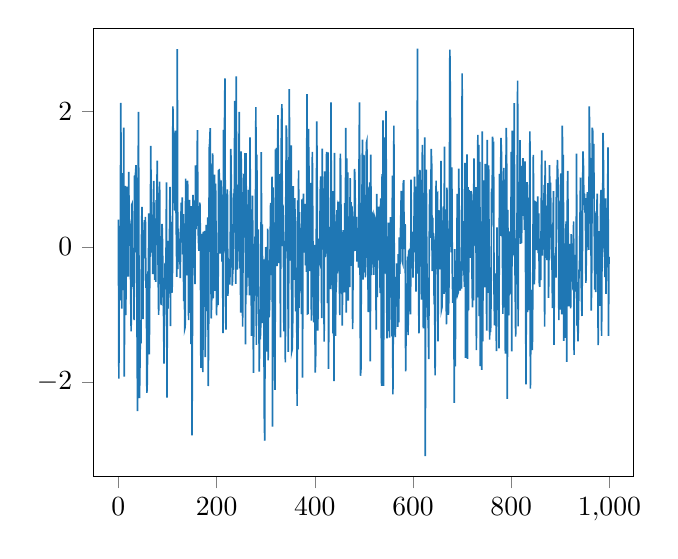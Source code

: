 % This file was created by matplotlib2tikz v0.6.17.
\begin{tikzpicture}

\definecolor{color0}{rgb}{0.122,0.467,0.706}

\begin{axis}[
xmin=-49.95, xmax=1048.95,
ymin=-3.399, ymax=3.235,
tick align=outside,
tick pos=left,
x grid style={white!69.02!black},
y grid style={white!69.02!black}
]
\addplot [semithick, color0, forget plot]
table {%
0 0.404
1 -1.951
2 0.255
3 -0.793
4 0.334
5 2.132
6 -0.322
7 -0.914
8 0.569
9 1.091
10 -0.641
11 1.764
12 -1.919
13 -0.373
14 0.902
15 -1.012
16 -0.36
17 -0.439
18 0.89
19 0.151
20 -0.439
21 1.111
22 0.37
23 0.251
24 0.344
25 -0.625
26 -1.252
27 0.619
28 0.637
29 -0.594
30 -0.014
31 -0.221
32 -1.086
33 1.059
34 -0.081
35 1.093
36 1.208
37 0.413
38 -1.23
39 -2.429
40 0.636
41 1.998
42 -0.553
43 -2.238
44 -1.722
45 -1.178
46 -1.429
47 0.05
48 0.591
49 -0.747
50 -1.071
51 0.106
52 0.171
53 0.396
54 -0.17
55 0.443
56 -0.608
57 -0.481
58 -2.162
59 -1.972
60 -0.363
61 -0.544
62 0.494
63 -1.59
64 -0.238
65 0.151
66 1.494
67 0.186
68 -0.087
69 0.353
70 -0.404
71 0.592
72 0.975
73 0.129
74 -0.49
75 0.256
76 -0.52
77 0.69
78 0.187
79 1.274
80 0.335
81 -0.374
82 -1.005
83 0.187
84 0.964
85 -0.43
86 -0.295
87 -0.862
88 -0.008
89 0.338
90 0.015
91 -0.741
92 -0.987
93 -1.727
94 -0.773
95 -0.244
96 -0.32
97 -0.17
98 0.953
99 -2.231
100 -0.185
101 -0.915
102 0.087
103 -0.693
104 0.04
105 0.886
106 -1.174
107 0.369
108 -0.519
109 -0.679
110 -0.52
111 2.079
112 1.518
113 1.185
114 0.737
115 0.537
116 1.718
117 0.817
118 0.189
119 -0.446
120 2.927
121 -0.331
122 0.27
123 0.077
124 -0.221
125 0.115
126 -0.463
127 0.241
128 0.654
129 0.061
130 0.733
131 -0.112
132 0.483
133 -0.803
134 0.348
135 -1.218
136 -1.188
137 1.008
138 -0.068
139 -0.421
140 -0.006
141 0.978
142 0.473
143 -1.083
144 -0.103
145 0.694
146 -0.978
147 0.31
148 -1.441
149 0.604
150 -2.791
151 -0.896
152 0.768
153 0.532
154 0.156
155 0.216
156 -0.551
157 1.205
158 0.264
159 0.379
160 1.023
161 1.727
162 0.407
163 0.109
164 -0.06
165 0.247
166 0.656
167 0.108
168 -1.792
169 0.049
170 0.192
171 -0.443
172 -1.855
173 0.226
174 -0.889
175 -0.746
176 0.235
177 -1.63
178 -0.429
179 0.326
180 -0.372
181 -0.95
182 0.436
183 -2.059
184 -0.997
185 1.457
186 1.543
187 1.758
188 0.55
189 -1.06
190 -0.786
191 0.422
192 1.382
193 -0.764
194 -0.294
195 -0.037
196 1.07
197 -0.651
198 0.937
199 0.058
200 -1.014
201 -0.249
202 -0.333
203 -0.863
204 1.127
205 1.133
206 0.972
207 -0.099
208 -0.049
209 0.985
210 0.32
211 -0.219
212 0.467
213 -1.278
214 1.731
215 0.943
216 1.702
217 2.491
218 -0.735
219 -1.224
220 0.149
221 0.402
222 0.849
223 -0.726
224 -0.195
225 -0.226
226 -0.337
227 -0.56
228 0.242
229 1.449
230 0.901
231 0.005
232 -0.573
233 -0.339
234 -0.327
235 0.791
236 0.678
237 2.159
238 1.715
239 -0.547
240 2.523
241 0.346
242 -0.336
243 -0.043
244 0.92
245 0.44
246 1.997
247 -0.32
248 0.743
249 -0.974
250 1.414
251 -0.83
252 0.809
253 -1.181
254 0.12
255 1.06
256 1.052
257 0.136
258 1.385
259 -1.444
260 1.385
261 -0.715
262 -0.206
263 -0.457
264 0.266
265 0.842
266 -0.294
267 -0.719
268 1.62
269 0.381
270 0.382
271 -1.316
272 -0.136
273 0.758
274 -0.028
275 -1.864
276 -0.803
277 -0.645
278 0.15
279 0.063
280 2.066
281 -1.452
282 1.365
283 -0.574
284 -0.737
285 0.26
286 -0.983
287 -1.847
288 -0.94
289 -1.369
290 -1.138
291 1.401
292 -0.734
293 0.332
294 -1.127
295 -0.524
296 -0.187
297 -2.453
298 -2.869
299 -0.633
300 -0.005
301 -0.212
302 -1.549
303 -1.271
304 0.27
305 -1.681
306 -0.201
307 -1.044
308 -0.86
309 0.035
310 0.652
311 -0.283
312 -0.419
313 1.039
314 -2.661
315 0.879
316 0.163
317 -0.813
318 -0.922
319 -2.118
320 1.442
321 0.145
322 1.466
323 -0.287
324 1.266
325 1.949
326 0.816
327 -0.24
328 -0.088
329 1.075
330 -1.341
331 0.763
332 1.783
333 2.11
334 0.011
335 0.623
336 0.356
337 -1.251
338 -0.644
339 0.09
340 -1.708
341 0.759
342 1.797
343 1.548
344 0.282
345 -0.075
346 -1.555
347 -0.244
348 2.333
349 0.944
350 -0.203
351 0.497
352 1.503
353 -1.547
354 -1.513
355 -1.1
356 0.899
357 0.114
358 -0.487
359 0.722
360 0.394
361 -0.956
362 -0.335
363 -0.575
364 -2.352
365 0.689
366 -1.517
367 1.131
368 -0.903
369 0.514
370 -0.475
371 -0.654
372 0.279
373 -0.994
374 0.704
375 -1.934
376 0.615
377 0.786
378 0.101
379 -0.084
380 0.637
381 -0.275
382 0.225
383 -0.371
384 2.259
385 -0.99
386 -0.986
387 1.744
388 1.211
389 -0.22
390 -0.358
391 0.157
392 0.947
393 -1.093
394 -0.293
395 1.407
396 0.168
397 -0.37
398 -1.118
399 0.028
400 -0.933
401 -1.861
402 -1.537
403 0.089
404 1.858
405 0.656
406 -1.241
407 -0.729
408 0.12
409 -0.166
410 -0.203
411 0.795
412 1.043
413 -0.001
414 -1.054
415 1.455
416 0.622
417 0.111
418 0.764
419 -1.402
420 1.117
421 -0.153
422 0.382
423 0.221
424 1.406
425 0.547
426 -0.831
427 1.397
428 -1.804
429 -0.066
430 0.295
431 -0.108
432 -0.627
433 2.138
434 -0.568
435 0.559
436 0.826
437 -1.282
438 0.529
439 -1.986
440 1.39
441 -0.665
442 -1.318
443 -0.665
444 -0.533
445 0.544
446 -0.391
447 0.606
448 0.579
449 0.669
450 -0.434
451 -1.012
452 1.381
453 0.899
454 -0.683
455 -0.166
456 -1.164
457 0.181
458 0.247
459 -0.525
460 -0.675
461 0.646
462 -0.419
463 1.761
464 -0.972
465 1.31
466 -0.114
467 1.101
468 -0.795
469 0.452
470 -0.351
471 -0.597
472 1.015
473 -0.282
474 0.66
475 -0.257
476 0.599
477 -1.219
478 -0.268
479 0.16
480 -0.064
481 1.152
482 0.908
483 -0.06
484 0.01
485 0.443
486 -0.22
487 0.104
488 0.25
489 -0.306
490 1.145
491 2.139
492 -0.065
493 -1.907
494 -1.806
495 0.531
496 0.689
497 1.587
498 -0.485
499 -0.271
500 1.36
501 0.214
502 0.176
503 -0.452
504 0.053
505 1.536
506 1.566
507 0.502
508 -0.325
509 -0.965
510 0.88
511 0.597
512 0.955
513 -1.696
514 1.364
515 -0.419
516 -0.027
517 0.491
518 0.474
519 0.062
520 -0.413
521 0.459
522 0.431
523 0.067
524 0.031
525 -1.223
526 0.784
527 -0.745
528 0.108
529 -0.2
530 0.594
531 -0.052
532 0.287
533 -0.686
534 0.716
535 -0.743
536 -2.058
537 1.076
538 -0.279
539 1.872
540 -2.057
541 0.973
542 -0.397
543 1.618
544 0.767
545 2.013
546 -0.238
547 -1.356
548 -0.875
549 -1.247
550 0.357
551 -0.11
552 -1.343
553 -0.012
554 0.438
555 -0.081
556 0.249
557 -1.324
558 1.055
559 -2.184
560 -0.887
561 1.795
562 -1.066
563 -0.444
564 -1.336
565 -0.53
566 -0.683
567 -0.246
568 -0.512
569 -1.185
570 -0.108
571 -1.117
572 0.14
573 -0.401
574 0.064
575 0.392
576 0.829
577 0.428
578 -0.212
579 -0.239
580 0.925
581 0.988
582 -0.032
583 0.199
584 0.336
585 -1.843
586 -1.132
587 -1.256
588 -0.814
589 -0.144
590 -1.307
591 -0.051
592 -0.954
593 -0.027
594 -0.434
595 -0.999
596 0.994
597 -0.32
598 -0.044
599 0.22
600 -0.454
601 0.007
602 0.352
603 1.038
604 -0.083
605 0.89
606 -0.663
607 0.503
608 -0.397
609 2.934
610 0.344
611 0.205
612 -1.28
613 0.638
614 1.138
615 0.874
616 0.057
617 -0.769
618 -0.769
619 1.508
620 0.402
621 -1.205
622 -0.554
623 -0.679
624 1.62
625 -3.097
626 -0.17
627 1.142
628 -0.118
629 -0.56
630 -1.029
631 -1.109
632 -1.661
633 0.07
634 0.851
635 0.278
636 0.134
637 1.45
638 1.223
639 -0.36
640 0.432
641 -0.009
642 0.199
643 -0.851
644 -0.65
645 -1.901
646 -0.585
647 0.98
648 0.017
649 0.791
650 0.798
651 -1.398
652 0.543
653 0.499
654 -0.334
655 0.247
656 -0.237
657 1.272
658 -0.928
659 -0.893
660 -0.481
661 -0.122
662 0.598
663 -0.694
664 1.483
665 -0.622
666 -0.668
667 -0.058
668 -1.147
669 0.875
670 -0.26
671 -0.31
672 -1.007
673 -0.718
674 0.47
675 2.917
676 2.188
677 0.359
678 -0.083
679 1.175
680 -0.377
681 -0.829
682 -0.448
683 -0.68
684 -2.31
685 -0.032
686 -1.769
687 -0.559
688 -0.493
689 -0.459
690 0.783
691 -0.701
692 -0.679
693 1.159
694 0.527
695 -0.595
696 -0.648
697 -0.217
698 -0.288
699 -0.619
700 2.565
701 -0.35
702 -0.247
703 0.38
704 -0.446
705 -0.593
706 1.243
707 -1.644
708 -0.095
709 0.331
710 1.37
711 -1.656
712 0.883
713 -0.936
714 0.844
715 -0.112
716 -0.162
717 0.264
718 0.825
719 0.772
720 -0.329
721 -0.896
722 0.688
723 -0.791
724 1.309
725 0.684
726 0.046
727 0.029
728 0.883
729 -1.528
730 0.326
731 -0.749
732 1.658
733 0.362
734 1.507
735 -1.026
736 1.258
737 -1.764
738 0.372
739 0.023
740 -1.819
741 1.71
742 -1.4
743 0.42
744 0.982
745 -0.598
746 -0.048
747 1.227
748 -0.595
749 -0.085
750 -1.241
751 1.583
752 -0.681
753 -0.081
754 1.205
755 -0.239
756 -1.374
757 -0.553
758 -1.26
759 -0.712
760 0.86
761 0.505
762 1.629
763 1.517
764 1.526
765 -0.676
766 -1.16
767 -0.393
768 -0.436
769 -1.115
770 -1.544
771 0.288
772 -0.918
773 -0.474
774 -0.308
775 -1.504
776 1.08
777 0.261
778 0.164
779 1.612
780 1.413
781 0.565
782 0.075
783 -0.992
784 0.576
785 1.17
786 -0.69
787 -0.317
788 -1.579
789 0.972
790 1.76
791 1.001
792 -2.249
793 0.546
794 -0.566
795 -1.013
796 0.229
797 0.147
798 -0.668
799 -0.65
800 1.406
801 -1.548
802 1.718
803 -0.118
804 -0.088
805 -0.097
806 2.127
807 0.22
808 -0.563
809 -1.328
810 0.126
811 -0.446
812 0.617
813 2.459
814 -1.178
815 0.931
816 0.942
817 0.243
818 1.579
819 0.043
820 1.198
821 0.057
822 0.689
823 0.584
824 1.312
825 0.458
826 0.695
827 0.253
828 1.266
829 0.048
830 -2.036
831 -0.205
832 0.958
833 -0.965
834 0.729
835 -0.937
836 0.692
837 0.501
838 1.71
839 -2.097
840 -1.206
841 -0.702
842 -0.64
843 -1.528
844 -0.593
845 1.361
846 -0.28
847 -0.556
848 -0.238
849 0.663
850 0.657
851 -0.05
852 0.22
853 0.024
854 0.745
855 -0.094
856 0.495
857 -0.523
858 -0.593
859 -0.297
860 -0.494
861 0.456
862 1.428
863 -0.128
864 0.373
865 0.026
866 -0.041
867 0.916
868 -1.182
869 1.276
870 0.175
871 0.558
872 -0.134
873 -0.196
874 0.606
875 0.941
876 -0.756
877 0.009
878 1.209
879 0.568
880 0.951
881 0.181
882 -0.162
883 -0.227
884 -0.905
885 0.241
886 0.823
887 -1.452
888 -0.129
889 -0.229
890 -0.297
891 -0.456
892 0.997
893 0.734
894 1.286
895 1.041
896 0.83
897 -1.083
898 0.674
899 -0.93
900 0.247
901 1.086
902 -0.225
903 -0.999
904 1.795
905 1.037
906 1.362
907 -1.392
908 -0.264
909 -1.348
910 -0.328
911 0.253
912 0.377
913 -1.701
914 0.567
915 1.123
916 0.138
917 -0.88
918 -0.318
919 -0.842
920 0.045
921 -0.911
922 0.187
923 -0.066
924 0.05
925 -0.422
926 -0.642
927 0.375
928 -1.599
929 -0.322
930 -0.314
931 -0.119
932 -0.663
933 1.378
934 -1.165
935 -1.044
936 -1.397
937 -1.002
938 -0.349
939 -0.321
940 0.395
941 1.026
942 -0.25
943 -0.745
944 -1.023
945 -0.01
946 1.411
947 1.197
948 0.619
949 0.789
950 0.507
951 0.719
952 -0.532
953 -0.098
954 0.326
955 0.808
956 -0.004
957 0.34
958 -0.044
959 2.078
960 1.315
961 1.307
962 1.006
963 -0.944
964 -0.235
965 1.763
966 1.71
967 1.061
968 1.525
969 0.352
970 -0.633
971 0.32
972 -0.671
973 0.526
974 0.346
975 0.789
976 0.11
977 -1.455
978 0.062
979 0.233
980 -0.874
981 -0.398
982 0.721
983 0.841
984 -1.319
985 0.143
986 0.176
987 1.688
988 1.117
989 -0.016
990 -0.125
991 -0.447
992 0.716
993 -0.697
994 0.576
995 0.076
996 0.221
997 1.471
998 -1.317
999 -0.147
};
\end{axis}

\end{tikzpicture}